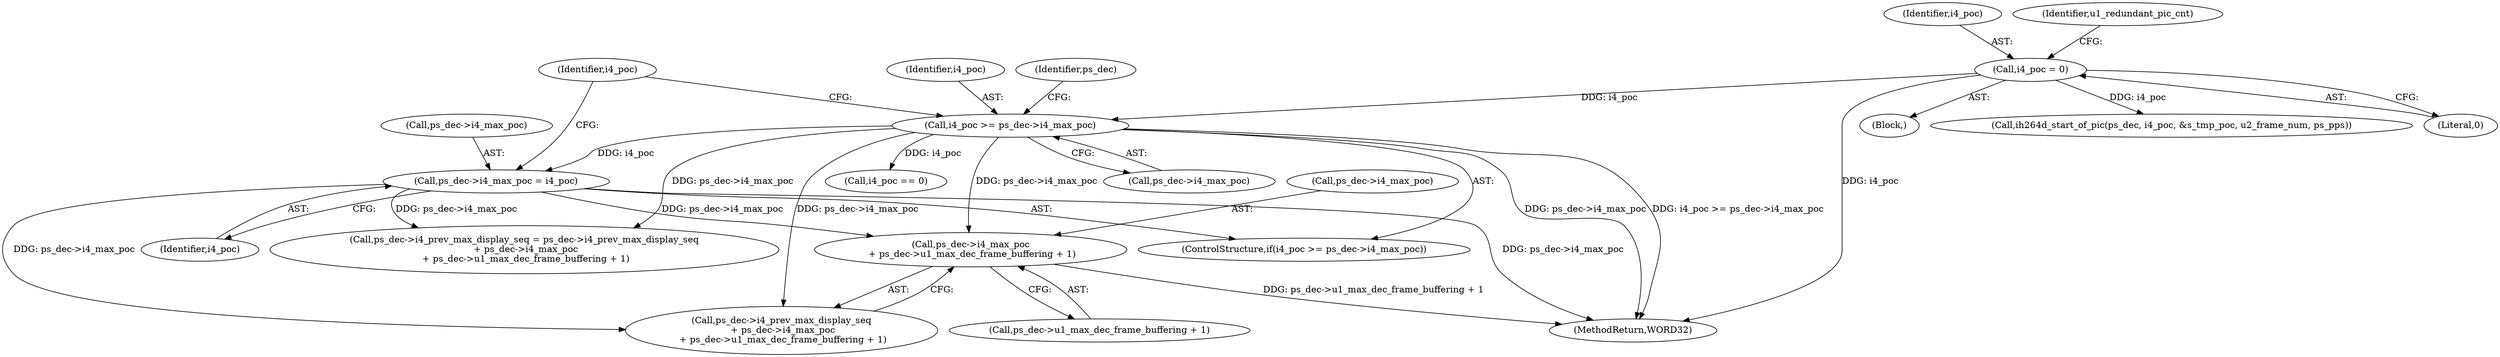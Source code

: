 digraph "0_Android_494561291a503840f385fbcd11d9bc5f4dc502b8_2@pointer" {
"1001470" [label="(Call,ps_dec->i4_max_poc\n + ps_dec->u1_max_dec_frame_buffering + 1)"];
"1001447" [label="(Call,i4_poc >= ps_dec->i4_max_poc)"];
"1000178" [label="(Call,i4_poc = 0)"];
"1001452" [label="(Call,ps_dec->i4_max_poc = i4_poc)"];
"1001447" [label="(Call,i4_poc >= ps_dec->i4_max_poc)"];
"1000160" [label="(Block,)"];
"1001453" [label="(Call,ps_dec->i4_max_poc)"];
"1001452" [label="(Call,ps_dec->i4_max_poc = i4_poc)"];
"1001462" [label="(Call,ps_dec->i4_prev_max_display_seq = ps_dec->i4_prev_max_display_seq\n + ps_dec->i4_max_poc\n + ps_dec->u1_max_dec_frame_buffering + 1)"];
"1000179" [label="(Identifier,i4_poc)"];
"1001448" [label="(Identifier,i4_poc)"];
"1001474" [label="(Call,ps_dec->u1_max_dec_frame_buffering + 1)"];
"1001458" [label="(Call,i4_poc == 0)"];
"1001449" [label="(Call,ps_dec->i4_max_poc)"];
"1001459" [label="(Identifier,i4_poc)"];
"1001456" [label="(Identifier,i4_poc)"];
"1001446" [label="(ControlStructure,if(i4_poc >= ps_dec->i4_max_poc))"];
"1001454" [label="(Identifier,ps_dec)"];
"1000178" [label="(Call,i4_poc = 0)"];
"1000186" [label="(Identifier,u1_redundant_pic_cnt)"];
"1002619" [label="(MethodReturn,WORD32)"];
"1001470" [label="(Call,ps_dec->i4_max_poc\n + ps_dec->u1_max_dec_frame_buffering + 1)"];
"1000180" [label="(Literal,0)"];
"1001648" [label="(Call,ih264d_start_of_pic(ps_dec, i4_poc, &s_tmp_poc, u2_frame_num, ps_pps))"];
"1001466" [label="(Call,ps_dec->i4_prev_max_display_seq\n + ps_dec->i4_max_poc\n + ps_dec->u1_max_dec_frame_buffering + 1)"];
"1001471" [label="(Call,ps_dec->i4_max_poc)"];
"1001470" -> "1001466"  [label="AST: "];
"1001470" -> "1001474"  [label="CFG: "];
"1001471" -> "1001470"  [label="AST: "];
"1001474" -> "1001470"  [label="AST: "];
"1001466" -> "1001470"  [label="CFG: "];
"1001470" -> "1002619"  [label="DDG: ps_dec->u1_max_dec_frame_buffering + 1"];
"1001447" -> "1001470"  [label="DDG: ps_dec->i4_max_poc"];
"1001452" -> "1001470"  [label="DDG: ps_dec->i4_max_poc"];
"1001447" -> "1001446"  [label="AST: "];
"1001447" -> "1001449"  [label="CFG: "];
"1001448" -> "1001447"  [label="AST: "];
"1001449" -> "1001447"  [label="AST: "];
"1001454" -> "1001447"  [label="CFG: "];
"1001459" -> "1001447"  [label="CFG: "];
"1001447" -> "1002619"  [label="DDG: ps_dec->i4_max_poc"];
"1001447" -> "1002619"  [label="DDG: i4_poc >= ps_dec->i4_max_poc"];
"1000178" -> "1001447"  [label="DDG: i4_poc"];
"1001447" -> "1001452"  [label="DDG: i4_poc"];
"1001447" -> "1001458"  [label="DDG: i4_poc"];
"1001447" -> "1001462"  [label="DDG: ps_dec->i4_max_poc"];
"1001447" -> "1001466"  [label="DDG: ps_dec->i4_max_poc"];
"1000178" -> "1000160"  [label="AST: "];
"1000178" -> "1000180"  [label="CFG: "];
"1000179" -> "1000178"  [label="AST: "];
"1000180" -> "1000178"  [label="AST: "];
"1000186" -> "1000178"  [label="CFG: "];
"1000178" -> "1002619"  [label="DDG: i4_poc"];
"1000178" -> "1001648"  [label="DDG: i4_poc"];
"1001452" -> "1001446"  [label="AST: "];
"1001452" -> "1001456"  [label="CFG: "];
"1001453" -> "1001452"  [label="AST: "];
"1001456" -> "1001452"  [label="AST: "];
"1001459" -> "1001452"  [label="CFG: "];
"1001452" -> "1002619"  [label="DDG: ps_dec->i4_max_poc"];
"1001452" -> "1001462"  [label="DDG: ps_dec->i4_max_poc"];
"1001452" -> "1001466"  [label="DDG: ps_dec->i4_max_poc"];
}
